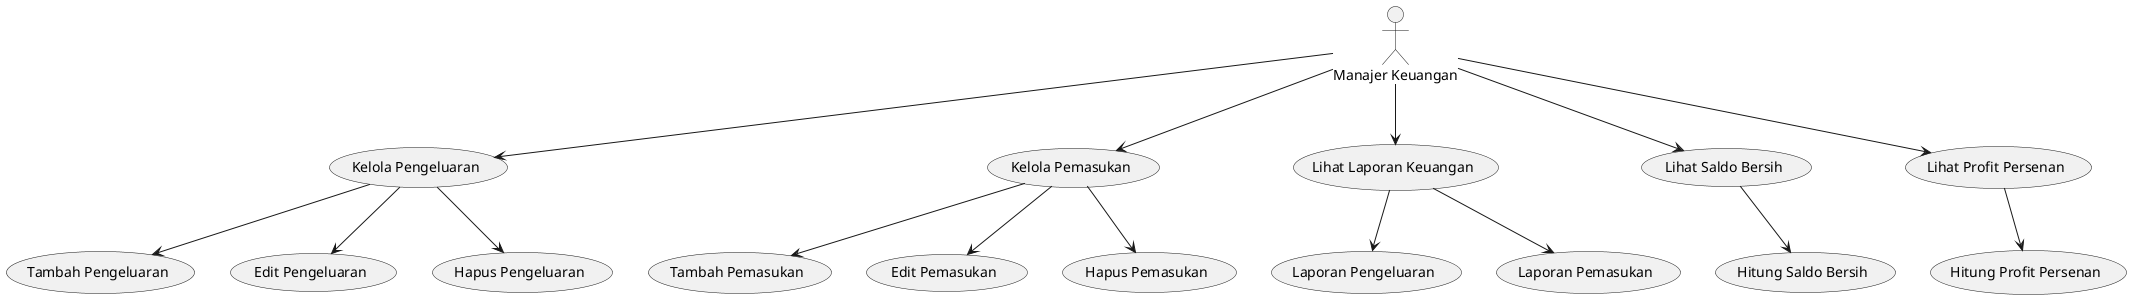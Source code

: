 @startuml
actor "Manajer Keuangan" as Manager

Manager --> (Kelola Pengeluaran)
Manager --> (Kelola Pemasukan)
Manager --> (Lihat Laporan Keuangan)
Manager --> (Lihat Saldo Bersih)
Manager --> (Lihat Profit Persenan)

(Kelola Pengeluaran) --> (Tambah Pengeluaran)
(Kelola Pengeluaran) --> (Edit Pengeluaran)
(Kelola Pengeluaran) --> (Hapus Pengeluaran)
(Kelola Pemasukan) --> (Tambah Pemasukan)
(Kelola Pemasukan) --> (Edit Pemasukan)
(Kelola Pemasukan) --> (Hapus Pemasukan)
(Lihat Laporan Keuangan) --> (Laporan Pengeluaran)
(Lihat Laporan Keuangan) --> (Laporan Pemasukan)
(Lihat Saldo Bersih) --> (Hitung Saldo Bersih)
(Lihat Profit Persenan) --> (Hitung Profit Persenan)
@enduml